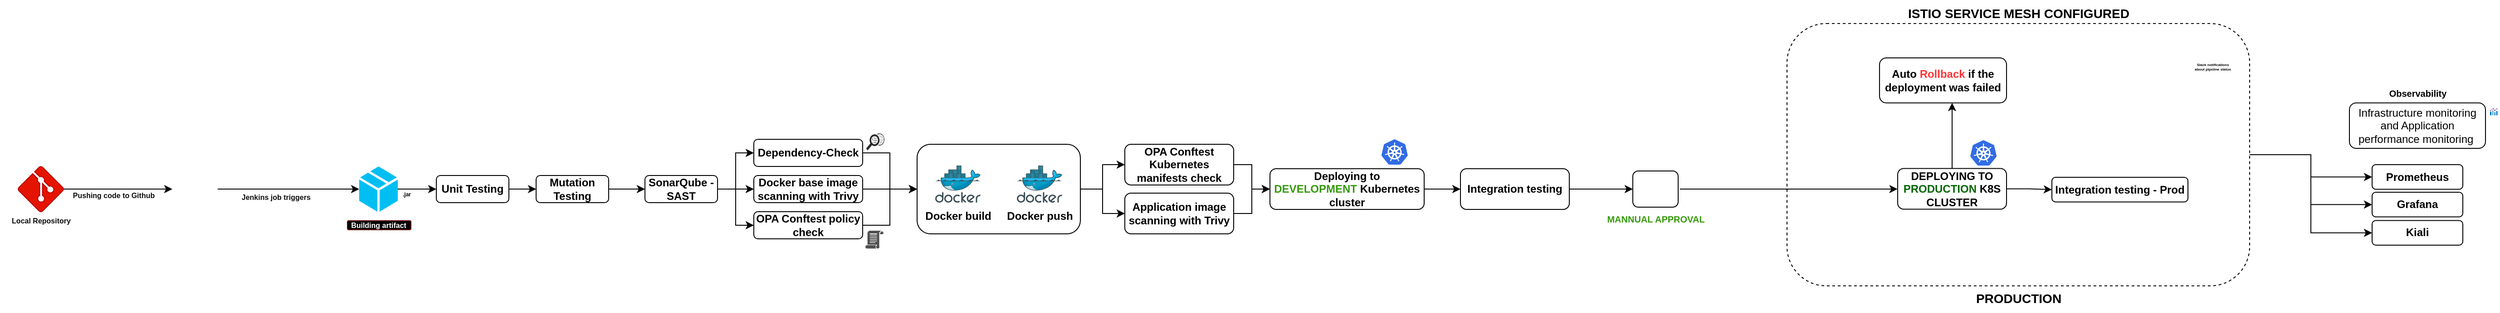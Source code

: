 <mxfile version="20.2.8" type="github">
  <diagram id="eqGkPSIO48vNXhSzcHQ8" name="Page-1">
    <mxGraphModel dx="3412" dy="1768" grid="1" gridSize="10" guides="1" tooltips="1" connect="1" arrows="1" fold="1" page="1" pageScale="1" pageWidth="850" pageHeight="1100" math="0" shadow="0">
      <root>
        <mxCell id="0" />
        <mxCell id="1" parent="0" />
        <mxCell id="9GAHX1_s5Dz4Gx3KjlrI-154" style="edgeStyle=elbowEdgeStyle;rounded=0;orthogonalLoop=1;jettySize=auto;html=1;entryX=0;entryY=0.5;entryDx=0;entryDy=0;fontSize=10;fontColor=#000000;" edge="1" parent="1" source="9GAHX1_s5Dz4Gx3KjlrI-102" target="9GAHX1_s5Dz4Gx3KjlrI-152">
          <mxGeometry relative="1" as="geometry" />
        </mxCell>
        <mxCell id="9GAHX1_s5Dz4Gx3KjlrI-155" style="edgeStyle=elbowEdgeStyle;rounded=0;orthogonalLoop=1;jettySize=auto;html=1;entryX=0;entryY=0.5;entryDx=0;entryDy=0;fontSize=10;fontColor=#000000;" edge="1" parent="1" source="9GAHX1_s5Dz4Gx3KjlrI-102" target="9GAHX1_s5Dz4Gx3KjlrI-151">
          <mxGeometry relative="1" as="geometry" />
        </mxCell>
        <mxCell id="9GAHX1_s5Dz4Gx3KjlrI-156" style="edgeStyle=elbowEdgeStyle;rounded=0;orthogonalLoop=1;jettySize=auto;html=1;fontSize=10;fontColor=#000000;" edge="1" parent="1" source="9GAHX1_s5Dz4Gx3KjlrI-102" target="9GAHX1_s5Dz4Gx3KjlrI-153">
          <mxGeometry relative="1" as="geometry" />
        </mxCell>
        <mxCell id="9GAHX1_s5Dz4Gx3KjlrI-102" value="" style="rounded=1;whiteSpace=wrap;html=1;fontSize=10;fillColor=none;dashed=1;" vertex="1" parent="1">
          <mxGeometry x="1990" y="42" width="510" height="290" as="geometry" />
        </mxCell>
        <mxCell id="9GAHX1_s5Dz4Gx3KjlrI-108" style="edgeStyle=elbowEdgeStyle;rounded=0;orthogonalLoop=1;jettySize=auto;html=1;entryX=0.235;entryY=0.631;entryDx=0;entryDy=0;entryPerimeter=0;fontSize=14;fontColor=#000000;" edge="1" parent="1">
          <mxGeometry relative="1" as="geometry">
            <mxPoint x="1872" y="225" as="sourcePoint" />
            <mxPoint x="2111.85" y="224.99" as="targetPoint" />
          </mxGeometry>
        </mxCell>
        <mxCell id="9GAHX1_s5Dz4Gx3KjlrI-89" value="" style="rounded=1;whiteSpace=wrap;html=1;fontSize=8;fillColor=none;" vertex="1" parent="1">
          <mxGeometry x="1820" y="205" width="50" height="40" as="geometry" />
        </mxCell>
        <mxCell id="9GAHX1_s5Dz4Gx3KjlrI-65" value="" style="rounded=1;whiteSpace=wrap;html=1;fontSize=10;fillColor=#000000;strokeColor=#6F0000;fontColor=#ffffff;" vertex="1" parent="1">
          <mxGeometry x="403" y="260" width="70" height="10" as="geometry" />
        </mxCell>
        <mxCell id="9GAHX1_s5Dz4Gx3KjlrI-78" value="" style="edgeStyle=elbowEdgeStyle;rounded=0;orthogonalLoop=1;jettySize=auto;html=1;fontSize=8;fontColor=#0F0F0F;" edge="1" parent="1" source="9GAHX1_s5Dz4Gx3KjlrI-56" target="9GAHX1_s5Dz4Gx3KjlrI-77">
          <mxGeometry relative="1" as="geometry" />
        </mxCell>
        <mxCell id="9GAHX1_s5Dz4Gx3KjlrI-79" style="edgeStyle=elbowEdgeStyle;rounded=0;orthogonalLoop=1;jettySize=auto;html=1;entryX=0;entryY=0.5;entryDx=0;entryDy=0;fontSize=8;fontColor=#0F0F0F;" edge="1" parent="1" source="9GAHX1_s5Dz4Gx3KjlrI-56" target="9GAHX1_s5Dz4Gx3KjlrI-76">
          <mxGeometry relative="1" as="geometry" />
        </mxCell>
        <mxCell id="9GAHX1_s5Dz4Gx3KjlrI-56" value="" style="rounded=1;whiteSpace=wrap;html=1;" vertex="1" parent="1">
          <mxGeometry x="1031" y="175.5" width="180" height="99" as="geometry" />
        </mxCell>
        <mxCell id="yG-9BYVR34E9-b90lENt-3" value="" style="edgeStyle=orthogonalEdgeStyle;rounded=0;orthogonalLoop=1;jettySize=auto;html=1;" parent="1" source="yG-9BYVR34E9-b90lENt-1" target="yG-9BYVR34E9-b90lENt-2" edge="1">
          <mxGeometry relative="1" as="geometry" />
        </mxCell>
        <mxCell id="yG-9BYVR34E9-b90lENt-1" value="" style="verticalLabelPosition=bottom;html=1;verticalAlign=top;align=center;strokeColor=#B20000;fillColor=#e51400;shape=mxgraph.azure.git_repository;fontColor=#ffffff;" parent="1" vertex="1">
          <mxGeometry x="40" y="200" width="50" height="50" as="geometry" />
        </mxCell>
        <mxCell id="yG-9BYVR34E9-b90lENt-7" value="" style="edgeStyle=orthogonalEdgeStyle;rounded=0;orthogonalLoop=1;jettySize=auto;html=1;" parent="1" source="yG-9BYVR34E9-b90lENt-2" target="yG-9BYVR34E9-b90lENt-6" edge="1">
          <mxGeometry relative="1" as="geometry" />
        </mxCell>
        <mxCell id="yG-9BYVR34E9-b90lENt-2" value="" style="shape=image;html=1;verticalAlign=top;verticalLabelPosition=bottom;labelBackgroundColor=#ffffff;imageAspect=0;aspect=fixed;image=https://cdn4.iconfinder.com/data/icons/socialcones/508/Github-128.png" parent="1" vertex="1">
          <mxGeometry x="210" y="200" width="50" height="50" as="geometry" />
        </mxCell>
        <mxCell id="9GAHX1_s5Dz4Gx3KjlrI-74" value="" style="edgeStyle=elbowEdgeStyle;rounded=0;orthogonalLoop=1;jettySize=auto;html=1;fontSize=8;fontColor=#0F0F0F;" edge="1" parent="1" source="yG-9BYVR34E9-b90lENt-6" target="9GAHX1_s5Dz4Gx3KjlrI-11">
          <mxGeometry relative="1" as="geometry" />
        </mxCell>
        <mxCell id="yG-9BYVR34E9-b90lENt-6" value="" style="verticalLabelPosition=bottom;html=1;verticalAlign=top;align=center;strokeColor=none;fillColor=#00BEF2;shape=mxgraph.azure.cloud_service_package_file;" parent="1" vertex="1">
          <mxGeometry x="416" y="200" width="42.5" height="50" as="geometry" />
        </mxCell>
        <mxCell id="9GAHX1_s5Dz4Gx3KjlrI-28" value="" style="edgeStyle=orthogonalEdgeStyle;rounded=0;orthogonalLoop=1;jettySize=auto;html=1;" edge="1" parent="1" source="9GAHX1_s5Dz4Gx3KjlrI-11" target="9GAHX1_s5Dz4Gx3KjlrI-27">
          <mxGeometry relative="1" as="geometry" />
        </mxCell>
        <mxCell id="9GAHX1_s5Dz4Gx3KjlrI-11" value="&lt;b&gt;Unit Testing&lt;/b&gt;" style="rounded=1;whiteSpace=wrap;html=1;" vertex="1" parent="1">
          <mxGeometry x="501" y="210" width="80" height="30" as="geometry" />
        </mxCell>
        <mxCell id="9GAHX1_s5Dz4Gx3KjlrI-16" value="" style="shape=image;html=1;verticalAlign=top;verticalLabelPosition=bottom;labelBackgroundColor=#ffffff;imageAspect=0;aspect=fixed;image=https://cdn2.iconfinder.com/data/icons/boxicons-regular-vol-3/24/bx-test-tube-128.png" vertex="1" parent="1">
          <mxGeometry x="631" y="190" width="20" height="20" as="geometry" />
        </mxCell>
        <mxCell id="9GAHX1_s5Dz4Gx3KjlrI-17" value="" style="shape=image;html=1;verticalAlign=top;verticalLabelPosition=bottom;labelBackgroundColor=#ffffff;imageAspect=0;aspect=fixed;image=https://cdn0.iconfinder.com/data/icons/education-1006/32/science_technology_medical_biology_dna_laboratory_medicine_test_chemistry_chemical-128.png" vertex="1" parent="1">
          <mxGeometry x="651" y="190" width="20" height="20" as="geometry" />
        </mxCell>
        <mxCell id="9GAHX1_s5Dz4Gx3KjlrI-30" value="" style="edgeStyle=orthogonalEdgeStyle;rounded=0;orthogonalLoop=1;jettySize=auto;html=1;" edge="1" parent="1" source="9GAHX1_s5Dz4Gx3KjlrI-27" target="9GAHX1_s5Dz4Gx3KjlrI-29">
          <mxGeometry relative="1" as="geometry" />
        </mxCell>
        <mxCell id="9GAHX1_s5Dz4Gx3KjlrI-27" value="&lt;b&gt;Mutation Testing&lt;/b&gt;" style="rounded=1;whiteSpace=wrap;html=1;" vertex="1" parent="1">
          <mxGeometry x="611" y="210" width="80" height="30" as="geometry" />
        </mxCell>
        <mxCell id="9GAHX1_s5Dz4Gx3KjlrI-46" style="edgeStyle=orthogonalEdgeStyle;rounded=0;orthogonalLoop=1;jettySize=auto;html=1;entryX=0;entryY=0.5;entryDx=0;entryDy=0;" edge="1" parent="1" source="9GAHX1_s5Dz4Gx3KjlrI-29" target="9GAHX1_s5Dz4Gx3KjlrI-35">
          <mxGeometry relative="1" as="geometry" />
        </mxCell>
        <mxCell id="9GAHX1_s5Dz4Gx3KjlrI-47" style="edgeStyle=orthogonalEdgeStyle;rounded=0;orthogonalLoop=1;jettySize=auto;html=1;entryX=0;entryY=0.5;entryDx=0;entryDy=0;" edge="1" parent="1" source="9GAHX1_s5Dz4Gx3KjlrI-29" target="9GAHX1_s5Dz4Gx3KjlrI-34">
          <mxGeometry relative="1" as="geometry" />
        </mxCell>
        <mxCell id="9GAHX1_s5Dz4Gx3KjlrI-48" style="edgeStyle=orthogonalEdgeStyle;rounded=0;orthogonalLoop=1;jettySize=auto;html=1;entryX=0;entryY=0.5;entryDx=0;entryDy=0;" edge="1" parent="1" source="9GAHX1_s5Dz4Gx3KjlrI-29" target="9GAHX1_s5Dz4Gx3KjlrI-36">
          <mxGeometry relative="1" as="geometry" />
        </mxCell>
        <mxCell id="9GAHX1_s5Dz4Gx3KjlrI-29" value="&lt;b&gt;SonarQube - SAST&lt;/b&gt;" style="rounded=1;whiteSpace=wrap;html=1;" vertex="1" parent="1">
          <mxGeometry x="731" y="210" width="80" height="30" as="geometry" />
        </mxCell>
        <mxCell id="9GAHX1_s5Dz4Gx3KjlrI-63" style="edgeStyle=elbowEdgeStyle;rounded=0;orthogonalLoop=1;jettySize=auto;html=1;entryX=0;entryY=0.5;entryDx=0;entryDy=0;" edge="1" parent="1" source="9GAHX1_s5Dz4Gx3KjlrI-34" target="9GAHX1_s5Dz4Gx3KjlrI-56">
          <mxGeometry relative="1" as="geometry" />
        </mxCell>
        <mxCell id="9GAHX1_s5Dz4Gx3KjlrI-34" value="&lt;b&gt;Dependency-Check&lt;/b&gt;" style="rounded=1;whiteSpace=wrap;html=1;" vertex="1" parent="1">
          <mxGeometry x="851" y="170" width="120" height="30" as="geometry" />
        </mxCell>
        <mxCell id="9GAHX1_s5Dz4Gx3KjlrI-60" style="edgeStyle=elbowEdgeStyle;rounded=0;orthogonalLoop=1;jettySize=auto;html=1;entryX=0;entryY=0.5;entryDx=0;entryDy=0;" edge="1" parent="1" source="9GAHX1_s5Dz4Gx3KjlrI-35" target="9GAHX1_s5Dz4Gx3KjlrI-56">
          <mxGeometry relative="1" as="geometry" />
        </mxCell>
        <mxCell id="9GAHX1_s5Dz4Gx3KjlrI-35" value="&lt;b&gt;Docker base image scanning with Trivy&lt;/b&gt;" style="rounded=1;whiteSpace=wrap;html=1;" vertex="1" parent="1">
          <mxGeometry x="851" y="210" width="120" height="30" as="geometry" />
        </mxCell>
        <mxCell id="9GAHX1_s5Dz4Gx3KjlrI-62" style="edgeStyle=elbowEdgeStyle;rounded=0;orthogonalLoop=1;jettySize=auto;html=1;entryX=0;entryY=0.5;entryDx=0;entryDy=0;" edge="1" parent="1" source="9GAHX1_s5Dz4Gx3KjlrI-36" target="9GAHX1_s5Dz4Gx3KjlrI-56">
          <mxGeometry relative="1" as="geometry" />
        </mxCell>
        <mxCell id="9GAHX1_s5Dz4Gx3KjlrI-36" value="&lt;b&gt;OPA Conftest policy check&lt;/b&gt;" style="rounded=1;whiteSpace=wrap;html=1;" vertex="1" parent="1">
          <mxGeometry x="851" y="250" width="120" height="30" as="geometry" />
        </mxCell>
        <mxCell id="9GAHX1_s5Dz4Gx3KjlrI-50" value="" style="sketch=0;aspect=fixed;html=1;points=[];align=center;image;fontSize=12;image=img/lib/mscae/Docker.svg;" vertex="1" parent="1">
          <mxGeometry x="1051" y="199" width="50" height="41" as="geometry" />
        </mxCell>
        <mxCell id="9GAHX1_s5Dz4Gx3KjlrI-53" value="&lt;b&gt;Docker build&lt;/b&gt;" style="text;html=1;align=center;verticalAlign=middle;resizable=0;points=[];autosize=1;strokeColor=none;fillColor=none;" vertex="1" parent="1">
          <mxGeometry x="1026" y="240" width="100" height="30" as="geometry" />
        </mxCell>
        <mxCell id="9GAHX1_s5Dz4Gx3KjlrI-54" value="" style="sketch=0;aspect=fixed;html=1;points=[];align=center;image;fontSize=12;image=img/lib/mscae/Docker.svg;" vertex="1" parent="1">
          <mxGeometry x="1141" y="199" width="50" height="41" as="geometry" />
        </mxCell>
        <mxCell id="9GAHX1_s5Dz4Gx3KjlrI-55" value="&lt;b&gt;Docker push&lt;/b&gt;" style="text;html=1;align=center;verticalAlign=middle;resizable=0;points=[];autosize=1;strokeColor=none;fillColor=none;" vertex="1" parent="1">
          <mxGeometry x="1116" y="240" width="100" height="30" as="geometry" />
        </mxCell>
        <mxCell id="9GAHX1_s5Dz4Gx3KjlrI-64" value="&lt;b&gt;&lt;font color=&quot;#ffffff&quot; style=&quot;font-size: 8px;&quot;&gt;Building artifact&lt;/font&gt;&lt;/b&gt;" style="text;html=1;align=center;verticalAlign=middle;resizable=0;points=[];autosize=1;strokeColor=none;fillColor=none;" vertex="1" parent="1">
          <mxGeometry x="397" y="249" width="80" height="30" as="geometry" />
        </mxCell>
        <mxCell id="9GAHX1_s5Dz4Gx3KjlrI-72" value="&lt;font style=&quot;font-size: 8px;&quot; color=&quot;#0f0f0f&quot;&gt;&lt;b&gt;Local Repository&lt;/b&gt;&lt;/font&gt;" style="text;html=1;align=center;verticalAlign=middle;resizable=0;points=[];autosize=1;strokeColor=none;fillColor=none;fontSize=6;fontColor=#FFFFFF;" vertex="1" parent="1">
          <mxGeometry x="20" y="250" width="90" height="20" as="geometry" />
        </mxCell>
        <mxCell id="9GAHX1_s5Dz4Gx3KjlrI-73" value="&lt;b&gt;Pushing code to Github&lt;/b&gt;" style="text;html=1;align=center;verticalAlign=middle;resizable=0;points=[];autosize=1;strokeColor=none;fillColor=none;fontSize=8;fontColor=#0F0F0F;" vertex="1" parent="1">
          <mxGeometry x="90" y="222" width="110" height="20" as="geometry" />
        </mxCell>
        <mxCell id="9GAHX1_s5Dz4Gx3KjlrI-75" value="&lt;b&gt;Jenkins job triggers&amp;nbsp;&lt;/b&gt;" style="text;html=1;align=center;verticalAlign=middle;resizable=0;points=[];autosize=1;strokeColor=none;fillColor=none;fontSize=8;fontColor=#0F0F0F;" vertex="1" parent="1">
          <mxGeometry x="275" y="224" width="100" height="20" as="geometry" />
        </mxCell>
        <mxCell id="9GAHX1_s5Dz4Gx3KjlrI-82" style="edgeStyle=elbowEdgeStyle;rounded=0;orthogonalLoop=1;jettySize=auto;html=1;entryX=0;entryY=0.5;entryDx=0;entryDy=0;fontSize=8;fontColor=#35990B;" edge="1" parent="1" source="9GAHX1_s5Dz4Gx3KjlrI-76" target="9GAHX1_s5Dz4Gx3KjlrI-80">
          <mxGeometry relative="1" as="geometry" />
        </mxCell>
        <mxCell id="9GAHX1_s5Dz4Gx3KjlrI-76" value="&lt;b&gt;OPA Conftest Kubernetes manifests check&lt;/b&gt;" style="rounded=1;whiteSpace=wrap;html=1;" vertex="1" parent="1">
          <mxGeometry x="1260" y="175.5" width="120" height="45" as="geometry" />
        </mxCell>
        <mxCell id="9GAHX1_s5Dz4Gx3KjlrI-83" style="edgeStyle=elbowEdgeStyle;rounded=0;orthogonalLoop=1;jettySize=auto;html=1;fontSize=8;fontColor=#35990B;" edge="1" parent="1" source="9GAHX1_s5Dz4Gx3KjlrI-77" target="9GAHX1_s5Dz4Gx3KjlrI-80">
          <mxGeometry relative="1" as="geometry" />
        </mxCell>
        <mxCell id="9GAHX1_s5Dz4Gx3KjlrI-77" value="&lt;b&gt;Application image scanning with Trivy&lt;/b&gt;" style="rounded=1;whiteSpace=wrap;html=1;" vertex="1" parent="1">
          <mxGeometry x="1260" y="229.5" width="120" height="45" as="geometry" />
        </mxCell>
        <mxCell id="9GAHX1_s5Dz4Gx3KjlrI-84" style="edgeStyle=elbowEdgeStyle;rounded=0;orthogonalLoop=1;jettySize=auto;html=1;entryX=0;entryY=0.5;entryDx=0;entryDy=0;fontSize=8;fontColor=#35990B;" edge="1" parent="1" source="9GAHX1_s5Dz4Gx3KjlrI-80" target="9GAHX1_s5Dz4Gx3KjlrI-81">
          <mxGeometry relative="1" as="geometry" />
        </mxCell>
        <mxCell id="9GAHX1_s5Dz4Gx3KjlrI-80" value="&lt;b&gt;Deploying to &lt;font color=&quot;#35990b&quot;&gt;DEVELOPMENT&lt;/font&gt;&amp;nbsp;Kubernetes cluster&lt;/b&gt;" style="rounded=1;whiteSpace=wrap;html=1;" vertex="1" parent="1">
          <mxGeometry x="1420" y="202.5" width="170" height="45" as="geometry" />
        </mxCell>
        <mxCell id="9GAHX1_s5Dz4Gx3KjlrI-94" value="" style="edgeStyle=elbowEdgeStyle;rounded=0;orthogonalLoop=1;jettySize=auto;html=1;fontSize=10;fontColor=#35990B;entryX=0;entryY=0.5;entryDx=0;entryDy=0;" edge="1" parent="1" source="9GAHX1_s5Dz4Gx3KjlrI-81" target="9GAHX1_s5Dz4Gx3KjlrI-89">
          <mxGeometry relative="1" as="geometry" />
        </mxCell>
        <mxCell id="9GAHX1_s5Dz4Gx3KjlrI-81" value="&lt;b&gt;Integration testing&lt;/b&gt;" style="rounded=1;whiteSpace=wrap;html=1;" vertex="1" parent="1">
          <mxGeometry x="1630" y="202.5" width="120" height="45" as="geometry" />
        </mxCell>
        <mxCell id="9GAHX1_s5Dz4Gx3KjlrI-86" value="" style="shape=image;html=1;verticalAlign=top;verticalLabelPosition=bottom;labelBackgroundColor=#ffffff;imageAspect=0;aspect=fixed;image=https://cdn1.iconfinder.com/data/icons/ios-11-glyphs/30/approval-128.png;fontSize=8;fontColor=#35990B;fillColor=#000000;" vertex="1" parent="1">
          <mxGeometry x="1827.75" y="207.5" width="34.5" height="34.5" as="geometry" />
        </mxCell>
        <mxCell id="9GAHX1_s5Dz4Gx3KjlrI-93" value="&lt;font style=&quot;font-size: 10px;&quot;&gt;&lt;b&gt;MANNUAL APPROVAL&lt;/b&gt;&lt;/font&gt;" style="text;html=1;align=center;verticalAlign=middle;resizable=0;points=[];autosize=1;strokeColor=none;fillColor=none;fontSize=8;fontColor=#35990B;" vertex="1" parent="1">
          <mxGeometry x="1780" y="243" width="130" height="30" as="geometry" />
        </mxCell>
        <mxCell id="9GAHX1_s5Dz4Gx3KjlrI-98" value="" style="edgeStyle=elbowEdgeStyle;rounded=0;orthogonalLoop=1;jettySize=auto;html=1;fontSize=10;fontColor=#006600;" edge="1" parent="1" source="9GAHX1_s5Dz4Gx3KjlrI-95" target="9GAHX1_s5Dz4Gx3KjlrI-97">
          <mxGeometry relative="1" as="geometry" />
        </mxCell>
        <mxCell id="9GAHX1_s5Dz4Gx3KjlrI-101" value="" style="edgeStyle=elbowEdgeStyle;rounded=0;orthogonalLoop=1;jettySize=auto;html=1;fontSize=10;fontColor=#FF3333;" edge="1" parent="1" source="9GAHX1_s5Dz4Gx3KjlrI-95" target="9GAHX1_s5Dz4Gx3KjlrI-100">
          <mxGeometry relative="1" as="geometry" />
        </mxCell>
        <mxCell id="9GAHX1_s5Dz4Gx3KjlrI-95" value="&lt;b&gt;DEPLOYING TO &lt;font color=&quot;#006600&quot;&gt;PRODUCTION&lt;/font&gt; K8S CLUSTER&lt;/b&gt;" style="rounded=1;whiteSpace=wrap;html=1;" vertex="1" parent="1">
          <mxGeometry x="2112" y="202.25" width="120" height="45" as="geometry" />
        </mxCell>
        <mxCell id="9GAHX1_s5Dz4Gx3KjlrI-97" value="&lt;b&gt;Auto &lt;font color=&quot;#ff3333&quot;&gt;Rollback&lt;/font&gt; if the deployment was failed&lt;/b&gt;" style="rounded=1;whiteSpace=wrap;html=1;" vertex="1" parent="1">
          <mxGeometry x="2092" y="80" width="140" height="49.75" as="geometry" />
        </mxCell>
        <mxCell id="9GAHX1_s5Dz4Gx3KjlrI-99" value="" style="shape=image;html=1;verticalAlign=top;verticalLabelPosition=bottom;labelBackgroundColor=#ffffff;imageAspect=0;aspect=fixed;image=https://cdn2.iconfinder.com/data/icons/essential-web-5/50/rotate-redo-refresh-repeat-left-128.png;fontSize=10;fontColor=#FF3333;fillColor=#000000;" vertex="1" parent="1">
          <mxGeometry x="2069" y="89" width="18" height="18" as="geometry" />
        </mxCell>
        <mxCell id="9GAHX1_s5Dz4Gx3KjlrI-100" value="&lt;b&gt;Integration testing - Prod&lt;/b&gt;" style="rounded=1;whiteSpace=wrap;html=1;" vertex="1" parent="1">
          <mxGeometry x="2282" y="212" width="150" height="27.25" as="geometry" />
        </mxCell>
        <mxCell id="9GAHX1_s5Dz4Gx3KjlrI-103" value="&lt;b&gt;&lt;font style=&quot;font-size: 14px;&quot; color=&quot;#000000&quot;&gt;PRODUCTION&lt;/font&gt;&lt;/b&gt;" style="text;html=1;align=center;verticalAlign=middle;resizable=0;points=[];autosize=1;strokeColor=none;fillColor=none;fontSize=10;fontColor=#FF3333;" vertex="1" parent="1">
          <mxGeometry x="2185" y="331" width="120" height="30" as="geometry" />
        </mxCell>
        <mxCell id="9GAHX1_s5Dz4Gx3KjlrI-104" value="&lt;b&gt;ISTIO SERVICE MESH CONFIGURED&lt;/b&gt;" style="text;html=1;align=center;verticalAlign=middle;resizable=0;points=[];autosize=1;strokeColor=none;fillColor=none;fontSize=14;fontColor=#000000;" vertex="1" parent="1">
          <mxGeometry x="2110" y="16" width="270" height="30" as="geometry" />
        </mxCell>
        <mxCell id="9GAHX1_s5Dz4Gx3KjlrI-110" value="" style="shape=image;html=1;verticalAlign=top;verticalLabelPosition=bottom;labelBackgroundColor=#ffffff;imageAspect=0;aspect=fixed;image=https://cdn3.iconfinder.com/data/icons/social-media-black-white-2/512/BW_Slack_glyph_svg-128.png;dashed=1;fontSize=14;fontColor=#000000;fillColor=#000000;" vertex="1" parent="1">
          <mxGeometry x="2450" y="62" width="18" height="18" as="geometry" />
        </mxCell>
        <mxCell id="9GAHX1_s5Dz4Gx3KjlrI-113" value="&lt;b&gt;Slack notifications &lt;br&gt;about pipeline status&lt;/b&gt;" style="text;html=1;align=center;verticalAlign=middle;resizable=0;points=[];autosize=1;strokeColor=none;fillColor=none;fontSize=4;fontColor=#000000;" vertex="1" parent="1">
          <mxGeometry x="2429" y="80" width="60" height="20" as="geometry" />
        </mxCell>
        <mxCell id="9GAHX1_s5Dz4Gx3KjlrI-114" value="Infrastructure monitoring and Application performance monitoring&amp;nbsp;" style="rounded=1;whiteSpace=wrap;html=1;" vertex="1" parent="1">
          <mxGeometry x="2610" y="129.75" width="150" height="50.25" as="geometry" />
        </mxCell>
        <mxCell id="9GAHX1_s5Dz4Gx3KjlrI-115" value="&lt;b&gt;&lt;font style=&quot;font-size: 10px;&quot;&gt;Observability&lt;/font&gt;&lt;/b&gt;" style="text;html=1;align=center;verticalAlign=middle;resizable=0;points=[];autosize=1;strokeColor=none;fillColor=none;fontSize=4;fontColor=#000000;" vertex="1" parent="1">
          <mxGeometry x="2640" y="104" width="90" height="30" as="geometry" />
        </mxCell>
        <mxCell id="9GAHX1_s5Dz4Gx3KjlrI-116" value="" style="sketch=0;aspect=fixed;html=1;points=[];align=center;image;fontSize=12;image=img/lib/mscae/Chart.svg;dashed=1;fontColor=#000000;fillColor=#000000;" vertex="1" parent="1">
          <mxGeometry x="2765" y="135.5" width="8.33" height="8" as="geometry" />
        </mxCell>
        <mxCell id="9GAHX1_s5Dz4Gx3KjlrI-118" value="" style="shape=image;html=1;verticalAlign=top;verticalLabelPosition=bottom;labelBackgroundColor=#ffffff;imageAspect=0;aspect=fixed;image=https://cdn4.iconfinder.com/data/icons/for-your-interface-free-samples/128/Speedometer-128.png;dashed=1;fontSize=10;fontColor=#000000;fillColor=#000000;" vertex="1" parent="1">
          <mxGeometry x="2765" y="165.5" width="10" height="10" as="geometry" />
        </mxCell>
        <mxCell id="9GAHX1_s5Dz4Gx3KjlrI-126" value="" style="sketch=0;aspect=fixed;html=1;points=[];align=center;image;fontSize=12;image=img/lib/mscae/Kubernetes.svg;dashed=1;fontColor=#000000;fillColor=#000000;" vertex="1" parent="1">
          <mxGeometry x="1542.83" y="170" width="29.17" height="28" as="geometry" />
        </mxCell>
        <mxCell id="9GAHX1_s5Dz4Gx3KjlrI-127" value="" style="sketch=0;aspect=fixed;html=1;points=[];align=center;image;fontSize=12;image=img/lib/mscae/Kubernetes.svg;dashed=1;fontColor=#000000;fillColor=#000000;" vertex="1" parent="1">
          <mxGeometry x="2192" y="171" width="29.17" height="28" as="geometry" />
        </mxCell>
        <mxCell id="9GAHX1_s5Dz4Gx3KjlrI-128" value="" style="verticalLabelPosition=bottom;sketch=0;html=1;fillColor=#282828;strokeColor=none;verticalAlign=top;pointerEvents=1;align=center;shape=mxgraph.cisco_safe.security_icons.inspection_forensics;dashed=1;fontSize=10;fontColor=#000000;" vertex="1" parent="1">
          <mxGeometry x="975" y="163.5" width="20" height="18.5" as="geometry" />
        </mxCell>
        <mxCell id="9GAHX1_s5Dz4Gx3KjlrI-130" value="" style="sketch=0;pointerEvents=1;shadow=0;dashed=0;html=1;strokeColor=none;labelPosition=center;verticalLabelPosition=bottom;verticalAlign=top;align=center;fillColor=#505050;shape=mxgraph.mscae.intune.policy;fontSize=10;fontColor=#000000;" vertex="1" parent="1">
          <mxGeometry x="974" y="271" width="20" height="20" as="geometry" />
        </mxCell>
        <mxCell id="9GAHX1_s5Dz4Gx3KjlrI-151" value="&lt;b&gt;Prometheus&lt;/b&gt;" style="rounded=1;whiteSpace=wrap;html=1;" vertex="1" parent="1">
          <mxGeometry x="2635" y="198" width="100" height="27.25" as="geometry" />
        </mxCell>
        <mxCell id="9GAHX1_s5Dz4Gx3KjlrI-152" value="&lt;b&gt;Grafana&lt;/b&gt;" style="rounded=1;whiteSpace=wrap;html=1;" vertex="1" parent="1">
          <mxGeometry x="2635" y="228.5" width="100" height="27.25" as="geometry" />
        </mxCell>
        <mxCell id="9GAHX1_s5Dz4Gx3KjlrI-153" value="&lt;b&gt;Kiali&lt;/b&gt;" style="rounded=1;whiteSpace=wrap;html=1;" vertex="1" parent="1">
          <mxGeometry x="2635" y="259.75" width="100" height="27.25" as="geometry" />
        </mxCell>
        <mxCell id="9GAHX1_s5Dz4Gx3KjlrI-157" value="&lt;b&gt;&lt;font style=&quot;font-size: 6px;&quot;&gt;.jar&lt;/font&gt;&lt;/b&gt;" style="text;html=1;align=center;verticalAlign=middle;resizable=0;points=[];autosize=1;strokeColor=none;fillColor=none;fontSize=10;fontColor=#000000;" vertex="1" parent="1">
          <mxGeometry x="453" y="214" width="30" height="30" as="geometry" />
        </mxCell>
      </root>
    </mxGraphModel>
  </diagram>
</mxfile>

